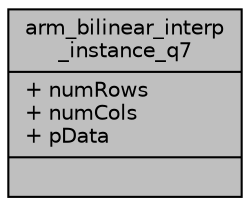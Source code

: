 digraph "arm_bilinear_interp_instance_q7"
{
  edge [fontname="Helvetica",fontsize="10",labelfontname="Helvetica",labelfontsize="10"];
  node [fontname="Helvetica",fontsize="10",shape=record];
  Node1 [label="{arm_bilinear_interp\l_instance_q7\n|+ numRows\l+ numCols\l+ pData\l|}",height=0.2,width=0.4,color="black", fillcolor="grey75", style="filled", fontcolor="black"];
}
